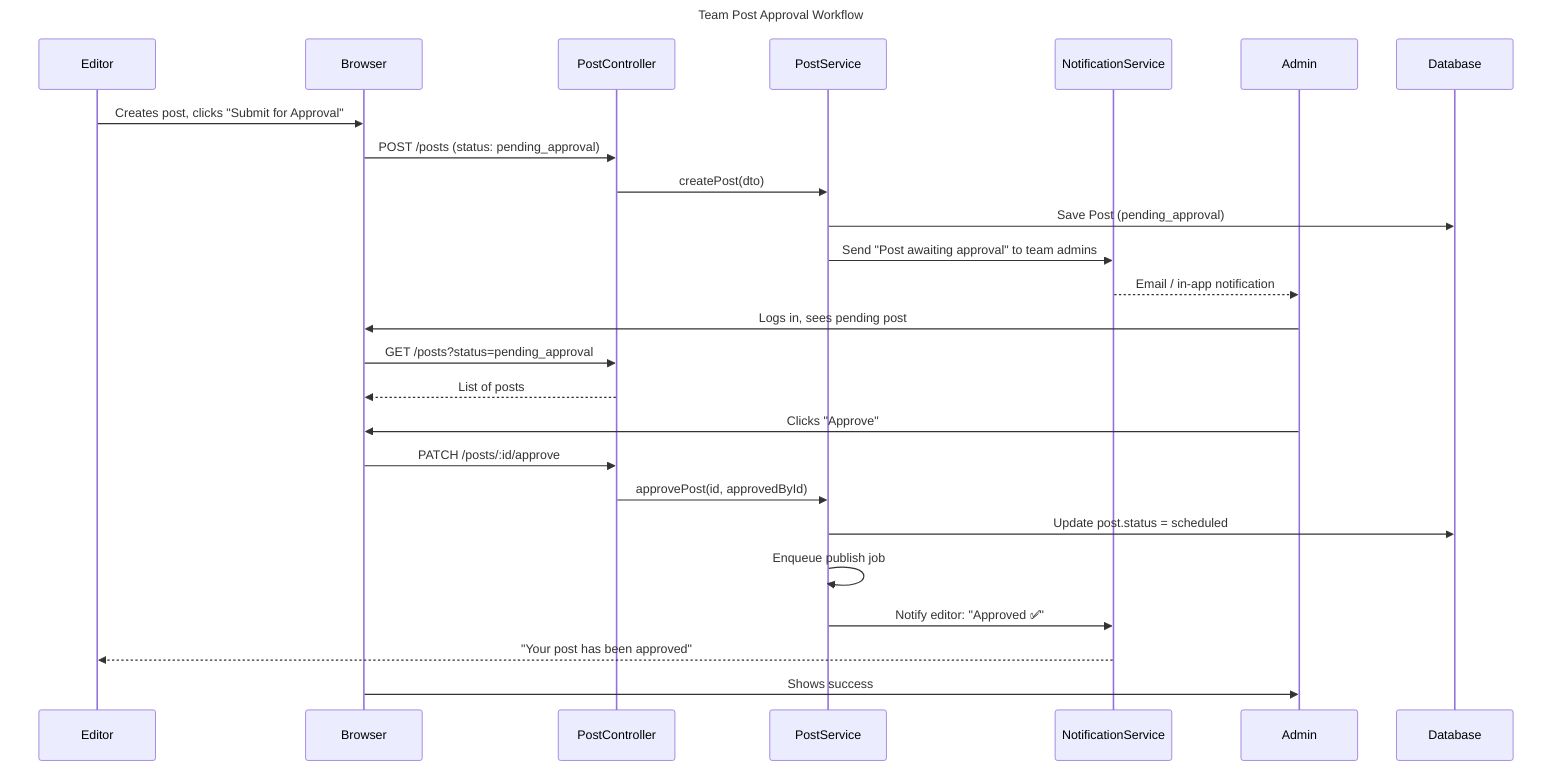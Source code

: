 sequenceDiagram
    title Team Post Approval Workflow

    participant Editor
    participant Browser
    participant PostController
    participant PostService
    participant NotificationService
    participant Admin
    participant Database

    Editor->>Browser: Creates post, clicks "Submit for Approval"
    Browser->>PostController: POST /posts (status: pending_approval)
    PostController->>PostService: createPost(dto)
    PostService->>Database: Save Post (pending_approval)
    PostService->>NotificationService: Send "Post awaiting approval" to team admins
    NotificationService-->>Admin: Email / in-app notification

    Admin->>Browser: Logs in, sees pending post
    Browser->>PostController: GET /posts?status=pending_approval
    PostController-->>Browser: List of posts

    Admin->>Browser: Clicks "Approve"
    Browser->>PostController: PATCH /posts/:id/approve
    PostController->>PostService: approvePost(id, approvedById)
    PostService->>Database: Update post.status = scheduled
    PostService->>PostService: Enqueue publish job
    PostService->>NotificationService: Notify editor: "Approved ✅"
    NotificationService-->>Editor: "Your post has been approved"

    Browser->>Admin: Shows success